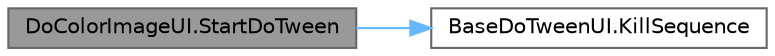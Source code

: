 digraph "DoColorImageUI.StartDoTween"
{
 // LATEX_PDF_SIZE
  bgcolor="transparent";
  edge [fontname=Helvetica,fontsize=10,labelfontname=Helvetica,labelfontsize=10];
  node [fontname=Helvetica,fontsize=10,shape=box,height=0.2,width=0.4];
  rankdir="LR";
  Node1 [id="Node000001",label="DoColorImageUI.StartDoTween",height=0.2,width=0.4,color="gray40", fillcolor="grey60", style="filled", fontcolor="black",tooltip=" "];
  Node1 -> Node2 [id="edge1_Node000001_Node000002",color="steelblue1",style="solid",tooltip=" "];
  Node2 [id="Node000002",label="BaseDoTweenUI.KillSequence",height=0.2,width=0.4,color="grey40", fillcolor="white", style="filled",URL="$class_base_do_tween_u_i.html#a1577262c2f5c66245c40a8ede168198f",tooltip=" "];
}
